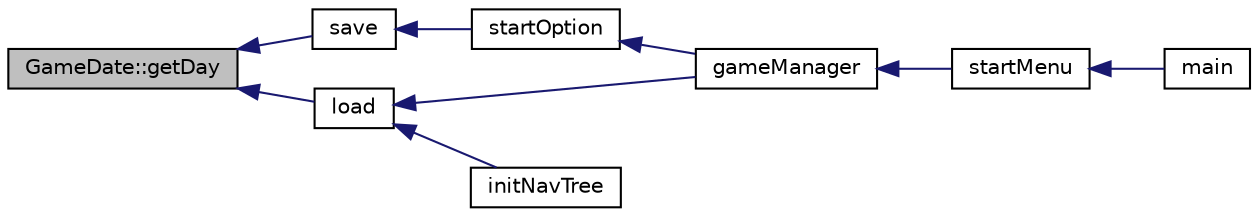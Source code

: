 digraph "GameDate::getDay"
{
  edge [fontname="Helvetica",fontsize="10",labelfontname="Helvetica",labelfontsize="10"];
  node [fontname="Helvetica",fontsize="10",shape=record];
  rankdir="LR";
  Node1 [label="GameDate::getDay",height=0.2,width=0.4,color="black", fillcolor="grey75", style="filled", fontcolor="black"];
  Node1 -> Node2 [dir="back",color="midnightblue",fontsize="10",style="solid",fontname="Helvetica"];
  Node2 [label="save",height=0.2,width=0.4,color="black", fillcolor="white", style="filled",URL="$main_8cpp.html#ae37e254cdfd11133af9b06c52f393d6e"];
  Node2 -> Node3 [dir="back",color="midnightblue",fontsize="10",style="solid",fontname="Helvetica"];
  Node3 [label="startOption",height=0.2,width=0.4,color="black", fillcolor="white", style="filled",URL="$main_8cpp.html#a9421d775ae363a991198f68d5dbf7b19"];
  Node3 -> Node4 [dir="back",color="midnightblue",fontsize="10",style="solid",fontname="Helvetica"];
  Node4 [label="gameManager",height=0.2,width=0.4,color="black", fillcolor="white", style="filled",URL="$main_8cpp.html#a1fa62b46e875fff4cb5f5ea66f93a671"];
  Node4 -> Node5 [dir="back",color="midnightblue",fontsize="10",style="solid",fontname="Helvetica"];
  Node5 [label="startMenu",height=0.2,width=0.4,color="black", fillcolor="white", style="filled",URL="$main_8cpp.html#adb4b7104b34632fd046d9a534eced233"];
  Node5 -> Node6 [dir="back",color="midnightblue",fontsize="10",style="solid",fontname="Helvetica"];
  Node6 [label="main",height=0.2,width=0.4,color="black", fillcolor="white", style="filled",URL="$main_8cpp.html#ae66f6b31b5ad750f1fe042a706a4e3d4"];
  Node1 -> Node7 [dir="back",color="midnightblue",fontsize="10",style="solid",fontname="Helvetica"];
  Node7 [label="load",height=0.2,width=0.4,color="black", fillcolor="white", style="filled",URL="$main_8cpp.html#af3dc1f4eaeaabc4cb2741c991bc47f3d"];
  Node7 -> Node8 [dir="back",color="midnightblue",fontsize="10",style="solid",fontname="Helvetica"];
  Node8 [label="initNavTree",height=0.2,width=0.4,color="black", fillcolor="white", style="filled",URL="$navtree_8js.html#aa7b3067e7ef0044572ba86240b1e58ce"];
  Node7 -> Node4 [dir="back",color="midnightblue",fontsize="10",style="solid",fontname="Helvetica"];
}
